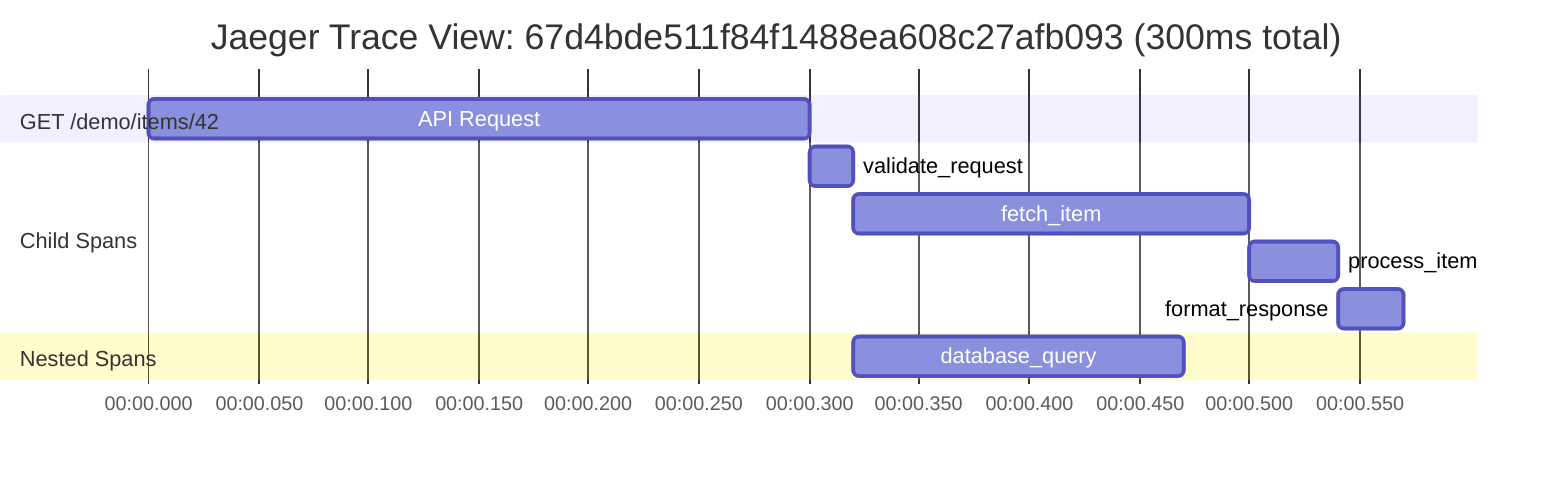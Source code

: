 gantt
    title Jaeger Trace View: 67d4bde511f84f1488ea608c27afb093 (300ms total)
    dateFormat  YYYY-MM-DD
    axisFormat %M:%S.%L
    
    section GET /demo/items/42
    API Request                       :api, 2023-01-01, 300ms
    
    section Child Spans
    validate_request                  :validate, after api, 20ms
    fetch_item                        :fetch, after validate, 180ms
    process_item                      :process, after fetch, 40ms
    format_response                   :format, after process, 30ms
    
    section Nested Spans
    database_query                    :db, after validate, 150ms
    
    %% Styling
    %% (Not fully supported in standard Mermaid, but included for reference)